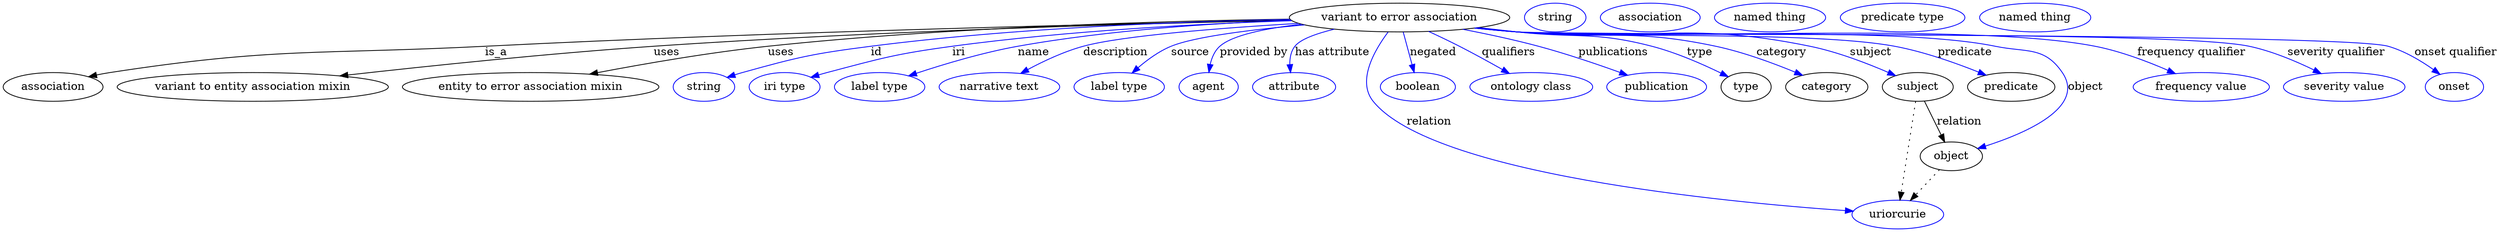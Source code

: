 digraph {
	graph [bb="0,0,3121.4,283"];
	node [label="\N"];
	"variant to error association"	[height=0.5,
		label="variant to error association",
		pos="1748.4,265",
		width=3.8274];
	association	[height=0.5,
		pos="62.394,178",
		width=1.7332];
	"variant to error association" -> association	[label=is_a,
		lp="617.39,221.5",
		pos="e,106.48,190.75 1613,261.59 1398.7,257.4 968.12,247.37 603.39,229 394.26,218.47 340.37,227.82 133.39,196 127.91,195.16 122.23,194.11 \
116.58,192.94"];
	"variant to entity association mixin"	[height=0.5,
		pos="312.39,178",
		width=4.7121];
	"variant to error association" -> "variant to entity association mixin"	[label=uses,
		lp="830.89,221.5",
		pos="e,421.42,191.82 1612.9,261.55 1431.1,257.66 1098.1,248.43 814.39,229 683.11,220.01 533.01,204.35 431.41,192.95"];
	"entity to error association mixin"	[height=0.5,
		pos="660.39,178",
		width=4.4593];
	"variant to error association" -> "entity to error association mixin"	[label=uses,
		lp="973.89,221.5",
		pos="e,734.2,194.01 1611.2,263.02 1453.1,260.71 1185.8,253.19 957.39,229 885.02,221.34 803.54,207.22 744.26,195.94"];
	id	[color=blue,
		height=0.5,
		label=string,
		pos="877.39,178",
		width=1.0652];
	"variant to error association" -> id	[color=blue,
		label=id,
		lp="1093.4,221.5",
		pos="e,906.38,189.99 1611.6,262.72 1477.3,260.06 1267,252.16 1086.4,229 1013.9,219.71 995.77,215.57 925.39,196 922.29,195.14 919.09,194.17 \
915.89,193.15",
		style=solid];
	iri	[color=blue,
		height=0.5,
		label="iri type",
		pos="978.39,178",
		width=1.2277];
	"variant to error association" -> iri	[color=blue,
		label=iri,
		lp="1196.4,221.5",
		pos="e,1011.3,190.14 1613.8,261.05 1500,257.25 1332.9,248.6 1188.4,229 1117.7,219.42 1100.3,214.25 1031.4,196 1028,195.11 1024.5,194.13 \
1021.1,193.11",
		style=solid];
	name	[color=blue,
		height=0.5,
		label="label type",
		pos="1097.4,178",
		width=1.5707];
	"variant to error association" -> name	[color=blue,
		label=name,
		lp="1290.4,221.5",
		pos="e,1133.7,191.88 1613,261.58 1516.8,258.05 1384.9,249.5 1270.4,229 1226.6,221.15 1177.9,206.56 1143.4,195.15",
		style=solid];
	description	[color=blue,
		height=0.5,
		label="narrative text",
		pos="1247.4,178",
		width=2.0943];
	"variant to error association" -> description	[color=blue,
		label=description,
		lp="1392.9,221.5",
		pos="e,1274,194.94 1622.2,257.72 1525.9,252.01 1401.6,242.42 1352.4,229 1328.2,222.4 1302.7,210.41 1282.9,199.84",
		style=solid];
	source	[color=blue,
		height=0.5,
		label="label type",
		pos="1397.4,178",
		width=1.5707];
	"variant to error association" -> source	[color=blue,
		label=source,
		lp="1486.4,221.5",
		pos="e,1413.5,195.36 1629.9,255.8 1565.2,250.09 1492.4,241.28 1462.4,229 1447.2,222.77 1432.5,212 1420.9,202.05",
		style=solid];
	"provided by"	[color=blue,
		height=0.5,
		label=agent,
		pos="1509.4,178",
		width=1.0291];
	"variant to error association" -> "provided by"	[color=blue,
		label="provided by",
		lp="1565.9,221.5",
		pos="e,1509.7,196.29 1626.1,256.68 1582.1,251.66 1539.4,243.21 1523.4,229 1516.9,223.21 1513.3,214.67 1511.3,206.27",
		style=solid];
	"has attribute"	[color=blue,
		height=0.5,
		label=attribute,
		pos="1616.4,178",
		width=1.4443];
	"variant to error association" -> "has attribute"	[color=blue,
		label="has attribute",
		lp="1664.4,221.5",
		pos="e,1612,196.01 1666.7,250.41 1644.3,244.96 1624.3,237.85 1617.4,229 1612.4,222.63 1610.9,214.28 1611,206.23",
		style=solid];
	relation	[color=blue,
		height=0.5,
		label=uriorcurie,
		pos="2371.4,18",
		width=1.5887];
	"variant to error association" -> relation	[color=blue,
		label=relation,
		lp="1785.4,134.5",
		pos="e,2315.8,22.283 1734,246.72 1717.4,224.47 1694.7,185.64 1715.4,160 1789.3,68.543 2154.5,33.649 2305.7,22.98",
		style=solid];
	negated	[color=blue,
		height=0.5,
		label=boolean,
		pos="1771.4,178",
		width=1.2999];
	"variant to error association" -> negated	[color=blue,
		label=negated,
		lp="1790.4,221.5",
		pos="e,1766.7,196.18 1753,246.8 1756.2,235.05 1760.5,219.24 1764.1,205.84",
		style=solid];
	qualifiers	[color=blue,
		height=0.5,
		label="ontology class",
		pos="1912.4,178",
		width=2.1304];
	"variant to error association" -> qualifiers	[color=blue,
		label=qualifiers,
		lp="1884.9,221.5",
		pos="e,1885.4,194.85 1784.9,247.63 1797.2,241.93 1811,235.36 1823.4,229 1841.1,219.93 1860.3,209.23 1876.4,200.05",
		style=solid];
	publications	[color=blue,
		height=0.5,
		label=publication,
		pos="2069.4,178",
		width=1.7332];
	"variant to error association" -> publications	[color=blue,
		label=publications,
		lp="2016.4,221.5",
		pos="e,2033.2,192.76 1828.2,250.2 1857.9,244.46 1891.9,237.22 1922.4,229 1956.7,219.75 1994.7,206.75 2023.5,196.33",
		style=solid];
	type	[height=0.5,
		pos="2181.4,178",
		width=0.86659];
	"variant to error association" -> type	[color=blue,
		label=type,
		lp="2123.4,221.5",
		pos="e,2159.2,190.84 1847.2,252.45 1863.3,250.6 1879.8,248.73 1895.4,247 1970.5,238.66 1991.3,248.05 2064.4,229 2094.6,221.12 2127.2,\
206.67 2150.3,195.33",
		style=solid];
	category	[height=0.5,
		pos="2282.4,178",
		width=1.4263];
	"variant to error association" -> category	[color=blue,
		label=category,
		lp="2225.9,221.5",
		pos="e,2252.2,192.59 1845.6,252.17 1862.2,250.32 1879.3,248.52 1895.4,247 2005.4,236.65 2035.3,251.92 2143.4,229 2178,221.67 2215.6,207.75 \
2242.9,196.46",
		style=solid];
	subject	[height=0.5,
		pos="2396.4,178",
		width=1.2277];
	"variant to error association" -> subject	[color=blue,
		label=subject,
		lp="2337.4,221.5",
		pos="e,2368.7,192.12 1844,252.02 1861.1,250.14 1878.8,248.37 1895.4,247 2057.7,233.64 2101.8,261.66 2261.4,229 2295.6,221.99 2332.7,207.72 \
2359.4,196.21",
		style=solid];
	predicate	[height=0.5,
		pos="2513.4,178",
		width=1.5165];
	"variant to error association" -> predicate	[color=blue,
		label=predicate,
		lp="2455.4,221.5",
		pos="e,2481.9,192.77 1843.6,251.91 1860.8,250.03 1878.6,248.29 1895.4,247 2000.1,238.96 2264.2,248.21 2367.4,229 2404,222.19 2443.8,208.07 \
2472.6,196.56",
		style=solid];
	object	[height=0.5,
		pos="2438.4,91",
		width=1.0832];
	"variant to error association" -> object	[color=blue,
		label=object,
		lp="2606.4,178",
		pos="e,2471.4,100.81 1842.8,251.88 1860.2,249.98 1878.4,248.24 1895.4,247 2028,237.35 2363.2,255.7 2493.4,229 2532.7,220.94 2554.8,229.15 \
2577.4,196 2606.9,152.69 2532.2,120.23 2481.2,103.86",
		style=solid];
	"frequency qualifier"	[color=blue,
		height=0.5,
		label="frequency value",
		pos="2751.4,178",
		width=2.3651];
	"variant to error association" -> "frequency qualifier"	[color=blue,
		label="frequency qualifier",
		lp="2739.4,221.5",
		pos="e,2719,194.71 1842.8,251.81 1860.2,249.92 1878.4,248.2 1895.4,247 2055.7,235.76 2460.6,259.71 2618.4,229 2650,222.86 2683.9,210.01 \
2709.5,198.87",
		style=solid];
	"severity qualifier"	[color=blue,
		height=0.5,
		label="severity value",
		pos="2930.4,178",
		width=2.1123];
	"variant to error association" -> "severity qualifier"	[color=blue,
		label="severity qualifier",
		lp="2920.4,221.5",
		pos="e,2901.6,194.76 1842.4,251.78 1860,249.88 1878.2,248.16 1895.4,247 1997,240.14 2711.8,250.09 2811.4,229 2839.7,223 2869.8,210.32 \
2892.6,199.23",
		style=solid];
	"onset qualifier"	[color=blue,
		height=0.5,
		label=onset,
		pos="3067.4,178",
		width=1.011];
	"variant to error association" -> "onset qualifier"	[color=blue,
		label="onset qualifier",
		lp="3069.9,221.5",
		pos="e,3049.5,193.8 1842,251.78 1859.7,249.86 1878.1,248.14 1895.4,247 1955.8,243.02 2927.2,245.86 2985.4,229 3005.6,223.14 3025.8,210.91 \
3041.1,200",
		style=solid];
	association_type	[color=blue,
		height=0.5,
		label=string,
		pos="1942.4,265",
		width=1.0652];
	association_category	[color=blue,
		height=0.5,
		label=association,
		pos="2061.4,265",
		width=1.7332];
	subject -> relation	[pos="e,2374.1,36.188 2393.7,159.79 2389.4,132.48 2380.9,78.994 2375.7,46.38",
		style=dotted];
	subject -> object	[label=relation,
		lp="2448.4,134.5",
		pos="e,2430.1,108.76 2404.7,160.21 2410.7,148.1 2418.9,131.53 2425.7,117.76"];
	"variant to error association_subject"	[color=blue,
		height=0.5,
		label="named thing",
		pos="2211.4,265",
		width=1.9318];
	"variant to error association_predicate"	[color=blue,
		height=0.5,
		label="predicate type",
		pos="2377.4,265",
		width=2.1665];
	object -> relation	[pos="e,2387.2,35.702 2423.5,74.243 2414.9,65.127 2403.9,53.465 2394.2,43.208",
		style=dotted];
	"variant to error association_object"	[color=blue,
		height=0.5,
		label="named thing",
		pos="2543.4,265",
		width=1.9318];
}
